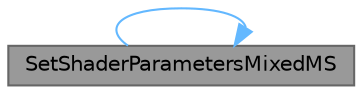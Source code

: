 digraph "SetShaderParametersMixedMS"
{
 // INTERACTIVE_SVG=YES
 // LATEX_PDF_SIZE
  bgcolor="transparent";
  edge [fontname=Helvetica,fontsize=10,labelfontname=Helvetica,labelfontsize=10];
  node [fontname=Helvetica,fontsize=10,shape=box,height=0.2,width=0.4];
  rankdir="RL";
  Node1 [id="Node000001",label="SetShaderParametersMixedMS",height=0.2,width=0.4,color="gray40", fillcolor="grey60", style="filled", fontcolor="black",tooltip="Utility to set all legacy and non-legacy parameters for a Mesh shader. Requires the shader type to im..."];
  Node1 -> Node1 [id="edge1_Node000001_Node000001",dir="back",color="steelblue1",style="solid",tooltip=" "];
}
